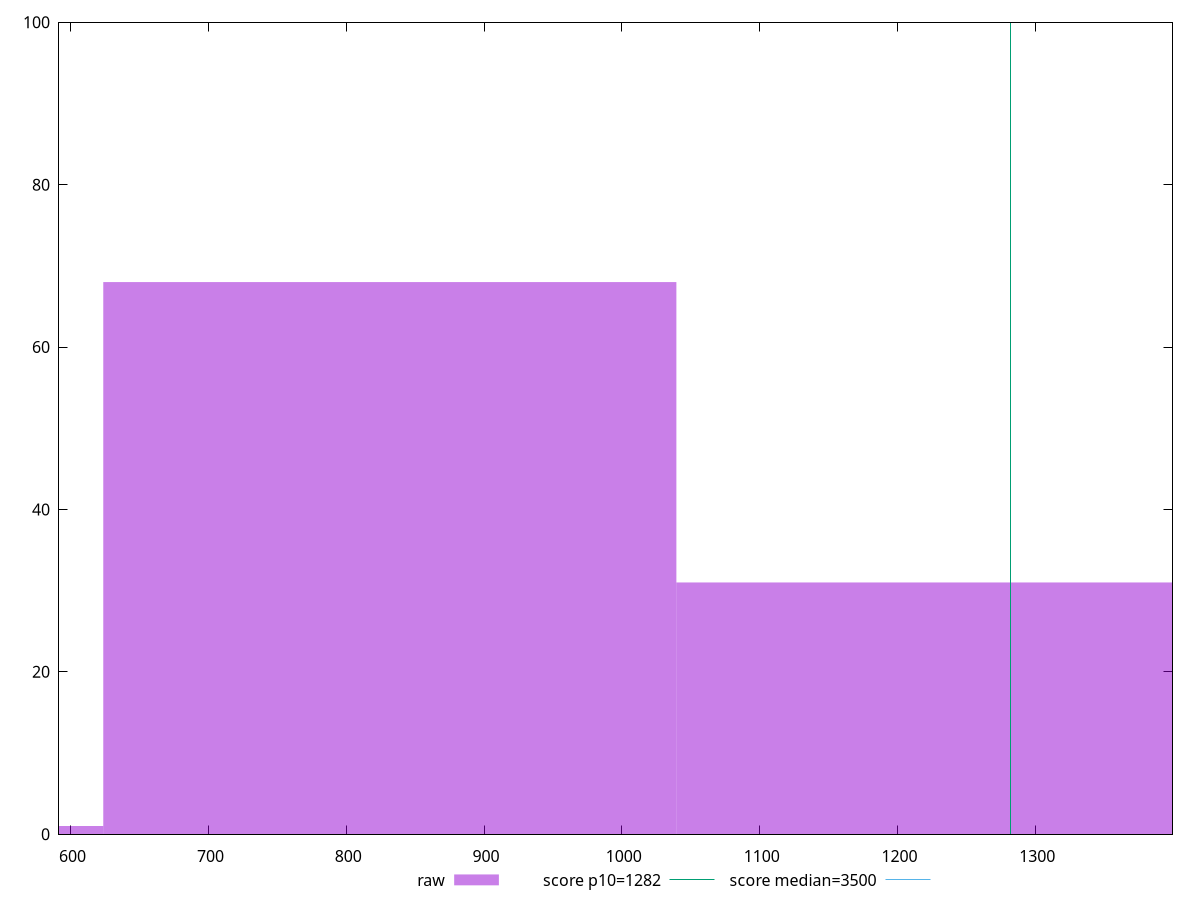 reset

$raw <<EOF
1247.465990494995 31
831.6439936633299 68
415.82199683166493 1
EOF

set key outside below
set boxwidth 415.82199683166493
set xrange [591.6120000000008:1399.519999999999]
set yrange [0:100]
set trange [0:100]
set style fill transparent solid 0.5 noborder

set parametric
set terminal svg size 640, 490 enhanced background rgb 'white'
set output "report_00017_2021-02-10T15-08-03.406Z/bootup-time/samples/pages/raw/histogram.svg"

plot $raw title "raw" with boxes, \
     1282,t title "score p10=1282", \
     3500,t title "score median=3500"

reset

